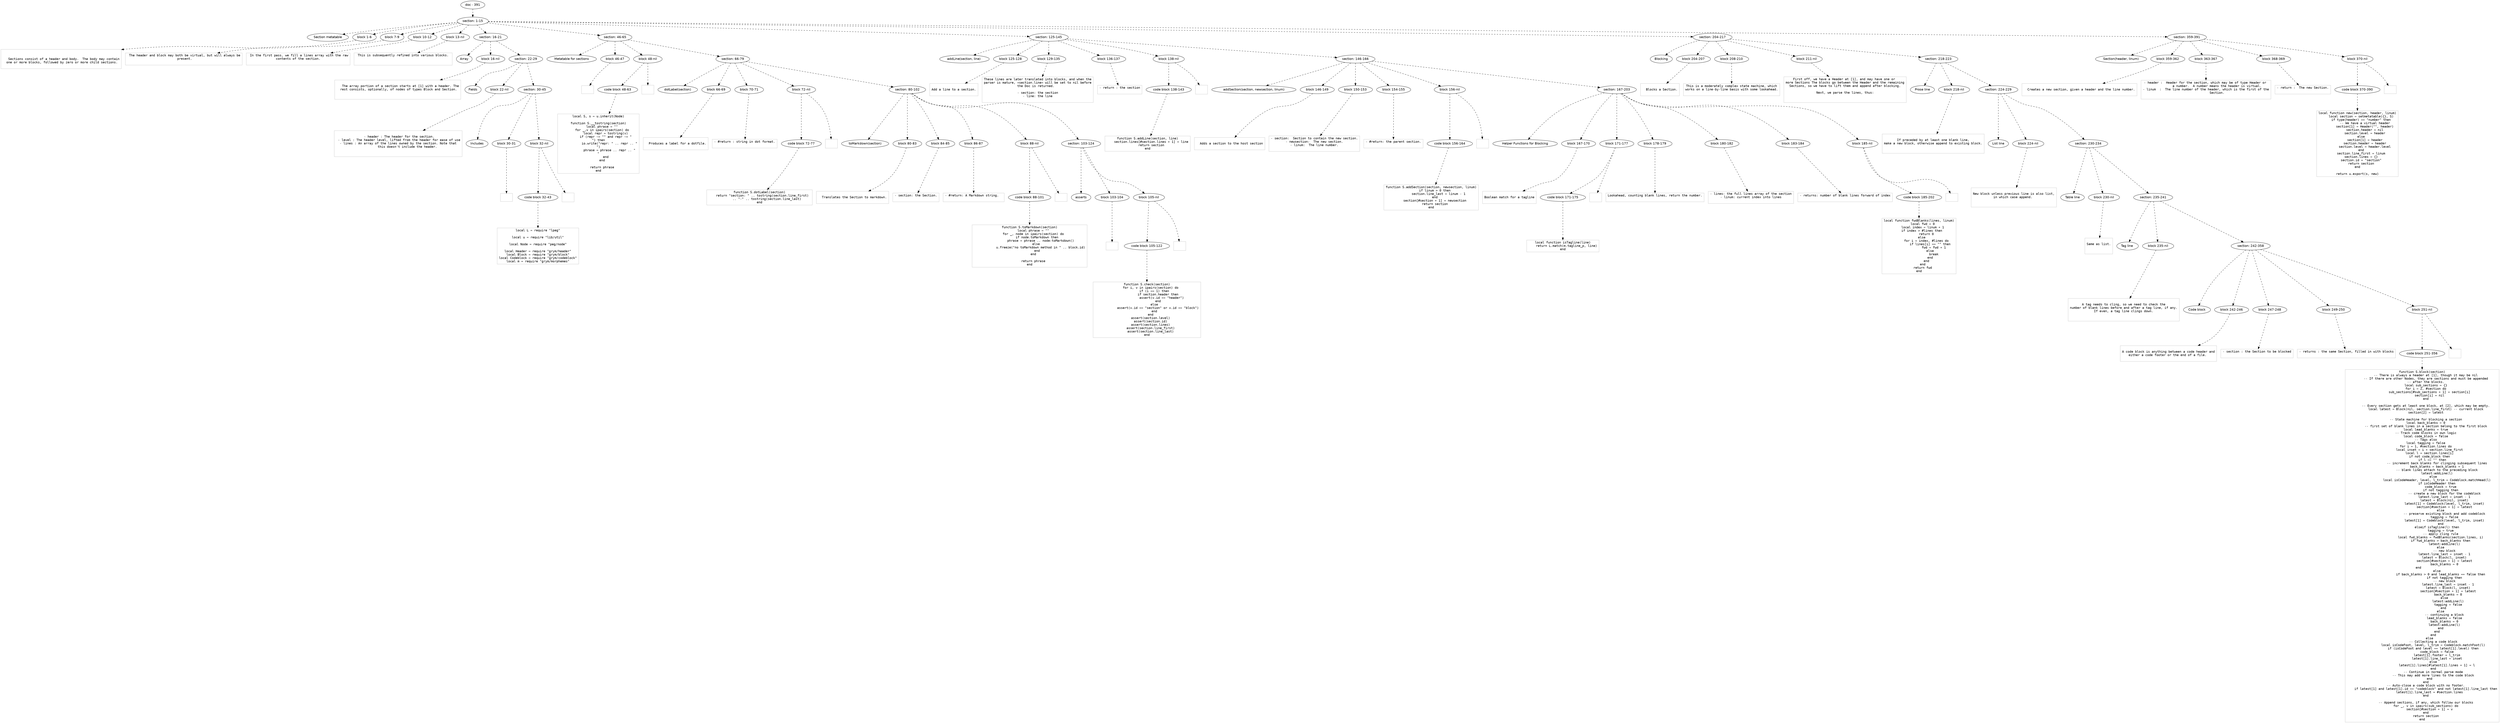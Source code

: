 digraph hierarchy {

node [fontname=Helvetica]
edge [style=dashed]

doc_0 [label="doc - 391"]

doc_0 -> { section_1}
{rank=same; section_1}

section_1 [label="section: 1-15"]

section_1 -> { header_2 block_3 block_4 block_5 block_6 section_7 section_8 section_9 section_10 section_11}
{rank=same; header_2 block_3 block_4 block_5 block_6 section_7 section_8 section_9 section_10 section_11}

header_2 [label="Section metatable"]
block_3 [label="block 1-6"]
block_4 [label="block 7-9"]
block_5 [label="block 10-12"]
block_6 [label="block 13-nil"]
section_7 [label="section: 16-21"]
section_8 [label="section: 46-65"]
section_9 [label="section: 125-145"]
section_10 [label="section: 204-217"]
section_11 [label="section: 359-391"]


block_3 -> leaf_12
leaf_12  [color=Gray,shape=rectangle,fontname=Inconsolata,label="

   Sections consist of a header and body.  The body may contain
 one or more blocks, followed by zero or more child sections.

"]
block_4 -> leaf_13
leaf_13  [color=Gray,shape=rectangle,fontname=Inconsolata,label=" The header and block may both be virtual, but will always be
 present.

"]
block_5 -> leaf_14
leaf_14  [color=Gray,shape=rectangle,fontname=Inconsolata,label=" In the first pass, we fill a lines array with the raw
 contents of the section. 

"]
block_6 -> leaf_15
leaf_15  [color=Gray,shape=rectangle,fontname=Inconsolata,label=" This is subsequently refined into various blocks. 


"]section_7 -> { header_16 block_17 section_18}
{rank=same; header_16 block_17 section_18}

header_16 [label="Array"]
block_17 [label="block 16-nil"]
section_18 [label="section: 22-29"]


block_17 -> leaf_19
leaf_19  [color=Gray,shape=rectangle,fontname=Inconsolata,label="
   The array portion of a section starts at [1] with a header. The
 rest consists, optionally, of nodes of types Block and Section.


"]section_18 -> { header_20 block_21 section_22}
{rank=same; header_20 block_21 section_22}

header_20 [label="Fields"]
block_21 [label="block 22-nil"]
section_22 [label="section: 30-45"]


block_21 -> leaf_23
leaf_23  [color=Gray,shape=rectangle,fontname=Inconsolata,label="
 - header : The header for the section.
 - level : The header level, lifted from the header for ease of use
 - lines : An array of the lines owned by the section. Note that 
           this doesn't include the header. 


"]section_22 -> { header_24 block_25 block_26}
{rank=same; header_24 block_25 block_26}

header_24 [label="Includes"]
block_25 [label="block 30-31"]
block_26 [label="block 32-nil"]


block_25 -> leaf_27
leaf_27  [color=Gray,shape=rectangle,fontname=Inconsolata,label="
"]block_26 -> { codeblock_28}
{rank=same; codeblock_28}

codeblock_28 [label="code block 32-43"]


codeblock_28 -> leaf_29
leaf_29  [color=Gray,shape=rectangle,fontname=Inconsolata,label="local L = require \"lpeg\"

local u = require \"lib/util\"

local Node = require \"peg/node\"

local Header = require \"grym/header\"
local Block = require \"grym/block\"
local Codeblock = require \"grym/codeblock\"
local m = require \"grym/morphemes\"
"]
block_26 -> leaf_30
leaf_30  [color=Gray,shape=rectangle,fontname=Inconsolata,label="

"]section_8 -> { header_31 block_32 block_33 section_34}
{rank=same; header_31 block_32 block_33 section_34}

header_31 [label="Metatable for sections"]
block_32 [label="block 46-47"]
block_33 [label="block 48-nil"]
section_34 [label="section: 66-79"]


block_32 -> leaf_35
leaf_35  [color=Gray,shape=rectangle,fontname=Inconsolata,label="
"]block_33 -> { codeblock_36}
{rank=same; codeblock_36}

codeblock_36 [label="code block 48-63"]


codeblock_36 -> leaf_37
leaf_37  [color=Gray,shape=rectangle,fontname=Inconsolata,label="local S, s = u.inherit(Node)

function S.__tostring(section)
    local phrase = \"\"
    for _,v in ipairs(section) do
        local repr = tostring(v)
        if (repr ~= \"\" and repr ~= \"\n\") then
            io.write(\"repr: \" .. repr .. \"\n\")
            phrase = phrase .. repr .. \"\n\"
        end
    end

    return phrase
end
"]
block_33 -> leaf_38
leaf_38  [color=Gray,shape=rectangle,fontname=Inconsolata,label="

"]section_34 -> { header_39 block_40 block_41 block_42 section_43}
{rank=same; header_39 block_40 block_41 block_42 section_43}

header_39 [label="dotLabel(section)"]
block_40 [label="block 66-69"]
block_41 [label="block 70-71"]
block_42 [label="block 72-nil"]
section_43 [label="section: 80-102"]


block_40 -> leaf_44
leaf_44  [color=Gray,shape=rectangle,fontname=Inconsolata,label="
  Produces a label for a dotfile.

"]
block_41 -> leaf_45
leaf_45  [color=Gray,shape=rectangle,fontname=Inconsolata,label="- #return : string in dot format.

"]block_42 -> { codeblock_46}
{rank=same; codeblock_46}

codeblock_46 [label="code block 72-77"]


codeblock_46 -> leaf_47
leaf_47  [color=Gray,shape=rectangle,fontname=Inconsolata,label="function S.dotLabel(section)
    return \"section: \" .. tostring(section.line_first) 
        .. \"-\" .. tostring(section.line_last)
end
"]
block_42 -> leaf_48
leaf_48  [color=Gray,shape=rectangle,fontname=Inconsolata,label="

"]section_43 -> { header_49 block_50 block_51 block_52 block_53 section_54}
{rank=same; header_49 block_50 block_51 block_52 block_53 section_54}

header_49 [label="toMarkdown(section)"]
block_50 [label="block 80-83"]
block_51 [label="block 84-85"]
block_52 [label="block 86-87"]
block_53 [label="block 88-nil"]
section_54 [label="section: 103-124"]


block_50 -> leaf_55
leaf_55  [color=Gray,shape=rectangle,fontname=Inconsolata,label="
  Translates the Section to markdown.

"]
block_51 -> leaf_56
leaf_56  [color=Gray,shape=rectangle,fontname=Inconsolata,label="- section: the Section.

"]
block_52 -> leaf_57
leaf_57  [color=Gray,shape=rectangle,fontname=Inconsolata,label="- #return: A Markdown string.  

"]block_53 -> { codeblock_58}
{rank=same; codeblock_58}

codeblock_58 [label="code block 88-101"]


codeblock_58 -> leaf_59
leaf_59  [color=Gray,shape=rectangle,fontname=Inconsolata,label="function S.toMarkdown(section)
    local phrase = \"\"
    for _, node in ipairs(section) do
        if node.toMarkdown then
            phrase = phrase .. node:toMarkdown()
        else 
            u.freeze(\"no toMarkdown method in \" .. block.id)
        end
    end

    return phrase
end
"]
block_53 -> leaf_60
leaf_60  [color=Gray,shape=rectangle,fontname=Inconsolata,label="
"]section_54 -> { header_61 block_62 block_63}
{rank=same; header_61 block_62 block_63}

header_61 [label="asserts"]
block_62 [label="block 103-104"]
block_63 [label="block 105-nil"]


block_62 -> leaf_64
leaf_64  [color=Gray,shape=rectangle,fontname=Inconsolata,label="
"]block_63 -> { codeblock_65}
{rank=same; codeblock_65}

codeblock_65 [label="code block 105-122"]


codeblock_65 -> leaf_66
leaf_66  [color=Gray,shape=rectangle,fontname=Inconsolata,label="function S.check(section)
    for i, v in ipairs(section) do
        if (i == 1) then
            if section.header then
                assert(v.id == \"header\")
            end
        else
            assert(v.id == \"section\" or v.id == \"block\")
        end
    end
    assert(section.level)
    assert(section.id)
    assert(section.lines)
    assert(section.line_first)
    assert(section.line_last)
end
"]
block_63 -> leaf_67
leaf_67  [color=Gray,shape=rectangle,fontname=Inconsolata,label="

"]section_9 -> { header_68 block_69 block_70 block_71 block_72 section_73}
{rank=same; header_68 block_69 block_70 block_71 block_72 section_73}

header_68 [label="addLine(section, line) "]
block_69 [label="block 125-128"]
block_70 [label="block 129-135"]
block_71 [label="block 136-137"]
block_72 [label="block 138-nil"]
section_73 [label="section: 146-166"]


block_69 -> leaf_74
leaf_74  [color=Gray,shape=rectangle,fontname=Inconsolata,label="
Add a line to a section.

"]
block_70 -> leaf_75
leaf_75  [color=Gray,shape=rectangle,fontname=Inconsolata,label="These lines are later translated into blocks, and when the
parser is mature, =section.line= will be set to nil before
the Doc is returned.  
 
- section: the section
- line: the line

"]
block_71 -> leaf_76
leaf_76  [color=Gray,shape=rectangle,fontname=Inconsolata,label="- return : the section

"]block_72 -> { codeblock_77}
{rank=same; codeblock_77}

codeblock_77 [label="code block 138-143"]


codeblock_77 -> leaf_78
leaf_78  [color=Gray,shape=rectangle,fontname=Inconsolata,label="function S.addLine(section, line)
    section.lines[#section.lines + 1] = line
    return section
end
"]
block_72 -> leaf_79
leaf_79  [color=Gray,shape=rectangle,fontname=Inconsolata,label="

"]section_73 -> { header_80 block_81 block_82 block_83 block_84 section_85}
{rank=same; header_80 block_81 block_82 block_83 block_84 section_85}

header_80 [label="addSection(section, newsection, linum)"]
block_81 [label="block 146-149"]
block_82 [label="block 150-153"]
block_83 [label="block 154-155"]
block_84 [label="block 156-nil"]
section_85 [label="section: 167-203"]


block_81 -> leaf_86
leaf_86  [color=Gray,shape=rectangle,fontname=Inconsolata,label="
  Adds a section to the host section

"]
block_82 -> leaf_87
leaf_87  [color=Gray,shape=rectangle,fontname=Inconsolata,label="- section:  Section to contain the new section.
- newsection:  The new section.
- linum:  The line number.

"]
block_83 -> leaf_88
leaf_88  [color=Gray,shape=rectangle,fontname=Inconsolata,label="- #return: the parent section.

"]block_84 -> { codeblock_89}
{rank=same; codeblock_89}

codeblock_89 [label="code block 156-164"]


codeblock_89 -> leaf_90
leaf_90  [color=Gray,shape=rectangle,fontname=Inconsolata,label="function S.addSection(section, newsection, linum)
    if linum > 0 then
        section.line_last = linum - 1
    end
    section[#section + 1] = newsection
    return section
end
"]
block_84 -> leaf_91
leaf_91  [color=Gray,shape=rectangle,fontname=Inconsolata,label="

"]section_85 -> { header_92 block_93 block_94 block_95 block_96 block_97 block_98}
{rank=same; header_92 block_93 block_94 block_95 block_96 block_97 block_98}

header_92 [label="Helper Functions for Blocking"]
block_93 [label="block 167-170"]
block_94 [label="block 171-177"]
block_95 [label="block 178-179"]
block_96 [label="block 180-182"]
block_97 [label="block 183-184"]
block_98 [label="block 185-nil"]


block_93 -> leaf_99
leaf_99  [color=Gray,shape=rectangle,fontname=Inconsolata,label="
Boolean match for a tagline

"]block_94 -> { codeblock_100}
{rank=same; codeblock_100}

codeblock_100 [label="code block 171-175"]


codeblock_100 -> leaf_101
leaf_101  [color=Gray,shape=rectangle,fontname=Inconsolata,label="local function isTagline(line)
    return L.match(m.tagline_p, line)
end
"]
block_94 -> leaf_102
leaf_102  [color=Gray,shape=rectangle,fontname=Inconsolata,label="

"]
block_95 -> leaf_103
leaf_103  [color=Gray,shape=rectangle,fontname=Inconsolata,label="Lookahead, counting blank lines, return the number.

"]
block_96 -> leaf_104
leaf_104  [color=Gray,shape=rectangle,fontname=Inconsolata,label="- lines: the full lines array of the section
- linum: current index into lines

"]
block_97 -> leaf_105
leaf_105  [color=Gray,shape=rectangle,fontname=Inconsolata,label="- returns: number of blank lines forward of index

"]block_98 -> { codeblock_106}
{rank=same; codeblock_106}

codeblock_106 [label="code block 185-202"]


codeblock_106 -> leaf_107
leaf_107  [color=Gray,shape=rectangle,fontname=Inconsolata,label="local function fwdBlanks(lines, linum)
    local fwd = 0
    local index = linum + 1
    if index > #lines then 
        return 0
    else 
        for i = index, #lines do
            if lines[i] == \"\" then
                fwd = fwd + 1
            else
                break
            end
        end
    end
    return fwd
end
"]
block_98 -> leaf_108
leaf_108  [color=Gray,shape=rectangle,fontname=Inconsolata,label="
"]section_10 -> { header_109 block_110 block_111 block_112 section_113}
{rank=same; header_109 block_110 block_111 block_112 section_113}

header_109 [label="Blocking"]
block_110 [label="block 204-207"]
block_111 [label="block 208-210"]
block_112 [label="block 211-nil"]
section_113 [label="section: 218-223"]


block_110 -> leaf_114
leaf_114  [color=Gray,shape=rectangle,fontname=Inconsolata,label="
  Blocks a Section.

"]
block_111 -> leaf_115
leaf_115  [color=Gray,shape=rectangle,fontname=Inconsolata,label="This is a moderately complex state machine, which
works on a line-by-line basis with some lookahead.

"]
block_112 -> leaf_116
leaf_116  [color=Gray,shape=rectangle,fontname=Inconsolata,label="First off, we have a Header at [1], and may have one or 
more Sections The blocks go between the Header and the remaining
Sections, so we have to lift them and append after blocking.
 
Next, we parse the lines, thus:


"]section_113 -> { header_117 block_118 section_119}
{rank=same; header_117 block_118 section_119}

header_117 [label="Prose line"]
block_118 [label="block 218-nil"]
section_119 [label="section: 224-229"]


block_118 -> leaf_120
leaf_120  [color=Gray,shape=rectangle,fontname=Inconsolata,label="
If preceded by at least one blank line,
make a new block, otherwise append to existing block.


"]section_119 -> { header_121 block_122 section_123}
{rank=same; header_121 block_122 section_123}

header_121 [label="List line"]
block_122 [label="block 224-nil"]
section_123 [label="section: 230-234"]


block_122 -> leaf_124
leaf_124  [color=Gray,shape=rectangle,fontname=Inconsolata,label="
New block unless previous line is also list,
in which case append. 


"]section_123 -> { header_125 block_126 section_127}
{rank=same; header_125 block_126 section_127}

header_125 [label="Table line"]
block_126 [label="block 230-nil"]
section_127 [label="section: 235-241"]


block_126 -> leaf_128
leaf_128  [color=Gray,shape=rectangle,fontname=Inconsolata,label="
Same as list.


"]section_127 -> { header_129 block_130 section_131}
{rank=same; header_129 block_130 section_131}

header_129 [label="Tag line "]
block_130 [label="block 235-nil"]
section_131 [label="section: 242-358"]


block_130 -> leaf_132
leaf_132  [color=Gray,shape=rectangle,fontname=Inconsolata,label="
A tag needs to cling, so we need to check the
number of blank lines before and after a tag line, if any.
If even, a tag line clings down.


"]section_131 -> { header_133 block_134 block_135 block_136 block_137}
{rank=same; header_133 block_134 block_135 block_136 block_137}

header_133 [label="Code block"]
block_134 [label="block 242-246"]
block_135 [label="block 247-248"]
block_136 [label="block 249-250"]
block_137 [label="block 251-nil"]


block_134 -> leaf_138
leaf_138  [color=Gray,shape=rectangle,fontname=Inconsolata,label="
A code block is anything between a code header and
either a code footer or the end of a file. 

"]
block_135 -> leaf_139
leaf_139  [color=Gray,shape=rectangle,fontname=Inconsolata,label="- section : the Section to be blocked

"]
block_136 -> leaf_140
leaf_140  [color=Gray,shape=rectangle,fontname=Inconsolata,label="- returns : the same Section, filled in with blocks

"]block_137 -> { codeblock_141}
{rank=same; codeblock_141}

codeblock_141 [label="code block 251-356"]


codeblock_141 -> leaf_142
leaf_142  [color=Gray,shape=rectangle,fontname=Inconsolata,label="function S.block(section)
    -- There is always a header at [1], though it may be nil
    -- If there are other Nodes, they are sections and must be appended
    -- after the blocks.
    local sub_sections = {}
    for i = 2, #section do
        sub_sections[#sub_sections + 1] = section[i]
        section[i] = nil
    end

    -- Every section gets at least one block, at [2], which may be empty.
    local latest = Block(nil, section.line_first) -- current block
    section[2] = latest

    -- State machine for blocking a section
    local back_blanks = 0
    -- first set of blank lines in a section belong to the first block
    local lead_blanks = true
    -- Track code blocks in own logic
    local code_block = false
    -- Tags also
    local tagging = false
    for i = 1, #section.lines do
        local inset = i + section.line_first
        local l = section.lines[i]
        if not code_block then
            if l == \"\" then 
                -- increment back blanks for clinging subsequent lines
                back_blanks = back_blanks + 1
                -- blank lines attach to the preceding block
                latest:addLine(l)
            else
                local isCodeHeader, level, l_trim = Codeblock.matchHead(l)
                if isCodeHeader then
                    code_block = true
                    if not tagging then
                        -- create a new block for the codeblock
                        latest.line_last = inset - 1
                        latest = Block(nil, inset)
                        latest[1] = Codeblock(level, l_trim, inset)
                        section[#section + 1] = latest
                    else
                        -- preserve existing block and add codeblock
                        tagging = false
                        latest[1] = Codeblock(level, l_trim, inset)
                    end
                elseif isTagline(l) then
                    tagging = true
                    -- apply cling rule
                    local fwd_blanks = fwdBlanks(section.lines, i)
                    if fwd_blanks > back_blanks then
                        latest:addLine(l)
                    else
                        -- new block
                        latest.line_last = inset - 1
                        latest = Block(l, inset)
                        section[#section + 1] = latest
                        back_blanks = 0
                    end                        
                else
                    if back_blanks > 0 and lead_blanks == false then
                        if not tagging then
                        -- new block
                            latest.line_last = inset - 1
                            latest = Block(l, inset)
                            section[#section + 1] = latest
                            back_blanks = 0
                        else
                            latest:addLine(l)
                            tagging = false
                        end 
                    else
                        -- continuing a block
                        lead_blanks = false
                        back_blanks = 0
                        latest:addLine(l)
                    end
                end
            end
        else
            -- Collecting a code block
            local isCodeFoot, level, l_trim = Codeblock.matchFoot(l)
            if (isCodeFoot and level == latest[1].level) then
                code_block = false
                latest[1].footer = l_trim
                latest[1].line_last = inset
            else
                latest[1].lines[#latest[1].lines + 1] = l
            end
            -- Continue in normal parse mode
            -- This may add more lines to the code block
        end
    end
    -- Auto-close a code block with no footer.
    if latest[1] and latest[1].id == \"codeblock\" and not latest[1].line_last then
        latest[1].line_last = #section.lines
    end

    -- Append sections, if any, which follow our blocks
    for _, v in ipairs(sub_sections) do
        section[#section + 1] = v
    end
    return section
end
"]
block_137 -> leaf_143
leaf_143  [color=Gray,shape=rectangle,fontname=Inconsolata,label="

"]section_11 -> { header_144 block_145 block_146 block_147 block_148}
{rank=same; header_144 block_145 block_146 block_147 block_148}

header_144 [label="Section(header, linum)"]
block_145 [label="block 359-362"]
block_146 [label="block 363-367"]
block_147 [label="block 368-369"]
block_148 [label="block 370-nil"]


block_145 -> leaf_149
leaf_149  [color=Gray,shape=rectangle,fontname=Inconsolata,label="
  Creates a new section, given a header and the line number.

"]
block_146 -> leaf_150
leaf_150  [color=Gray,shape=rectangle,fontname=Inconsolata,label="- header :  Header for the section, which may be of type Header or 
            a number.  A number means the header is virtual.
- linum  :  The line number of the header, which is the first of the
            Section.

"]
block_147 -> leaf_151
leaf_151  [color=Gray,shape=rectangle,fontname=Inconsolata,label="- return :  The new Section.

"]block_148 -> { codeblock_152}
{rank=same; codeblock_152}

codeblock_152 [label="code block 370-390"]


codeblock_152 -> leaf_153
leaf_153  [color=Gray,shape=rectangle,fontname=Inconsolata,label="local function new(section, header, linum)
    local section = setmetatable({}, S)
    if type(header) == \"number\" then
        -- We have a virtual header
        section[1] = Header(\"\", header)
        section.header = nil
        section.level = header
    else
        section[1] = header
        section.header = header
        section.level = header.level
    end
    section.line_first = linum
    section.lines = {}
    section.id = \"section\"
    return section
end

return u.export(s, new)
"]
block_148 -> leaf_154
leaf_154  [color=Gray,shape=rectangle,fontname=Inconsolata,label="
"]
}
